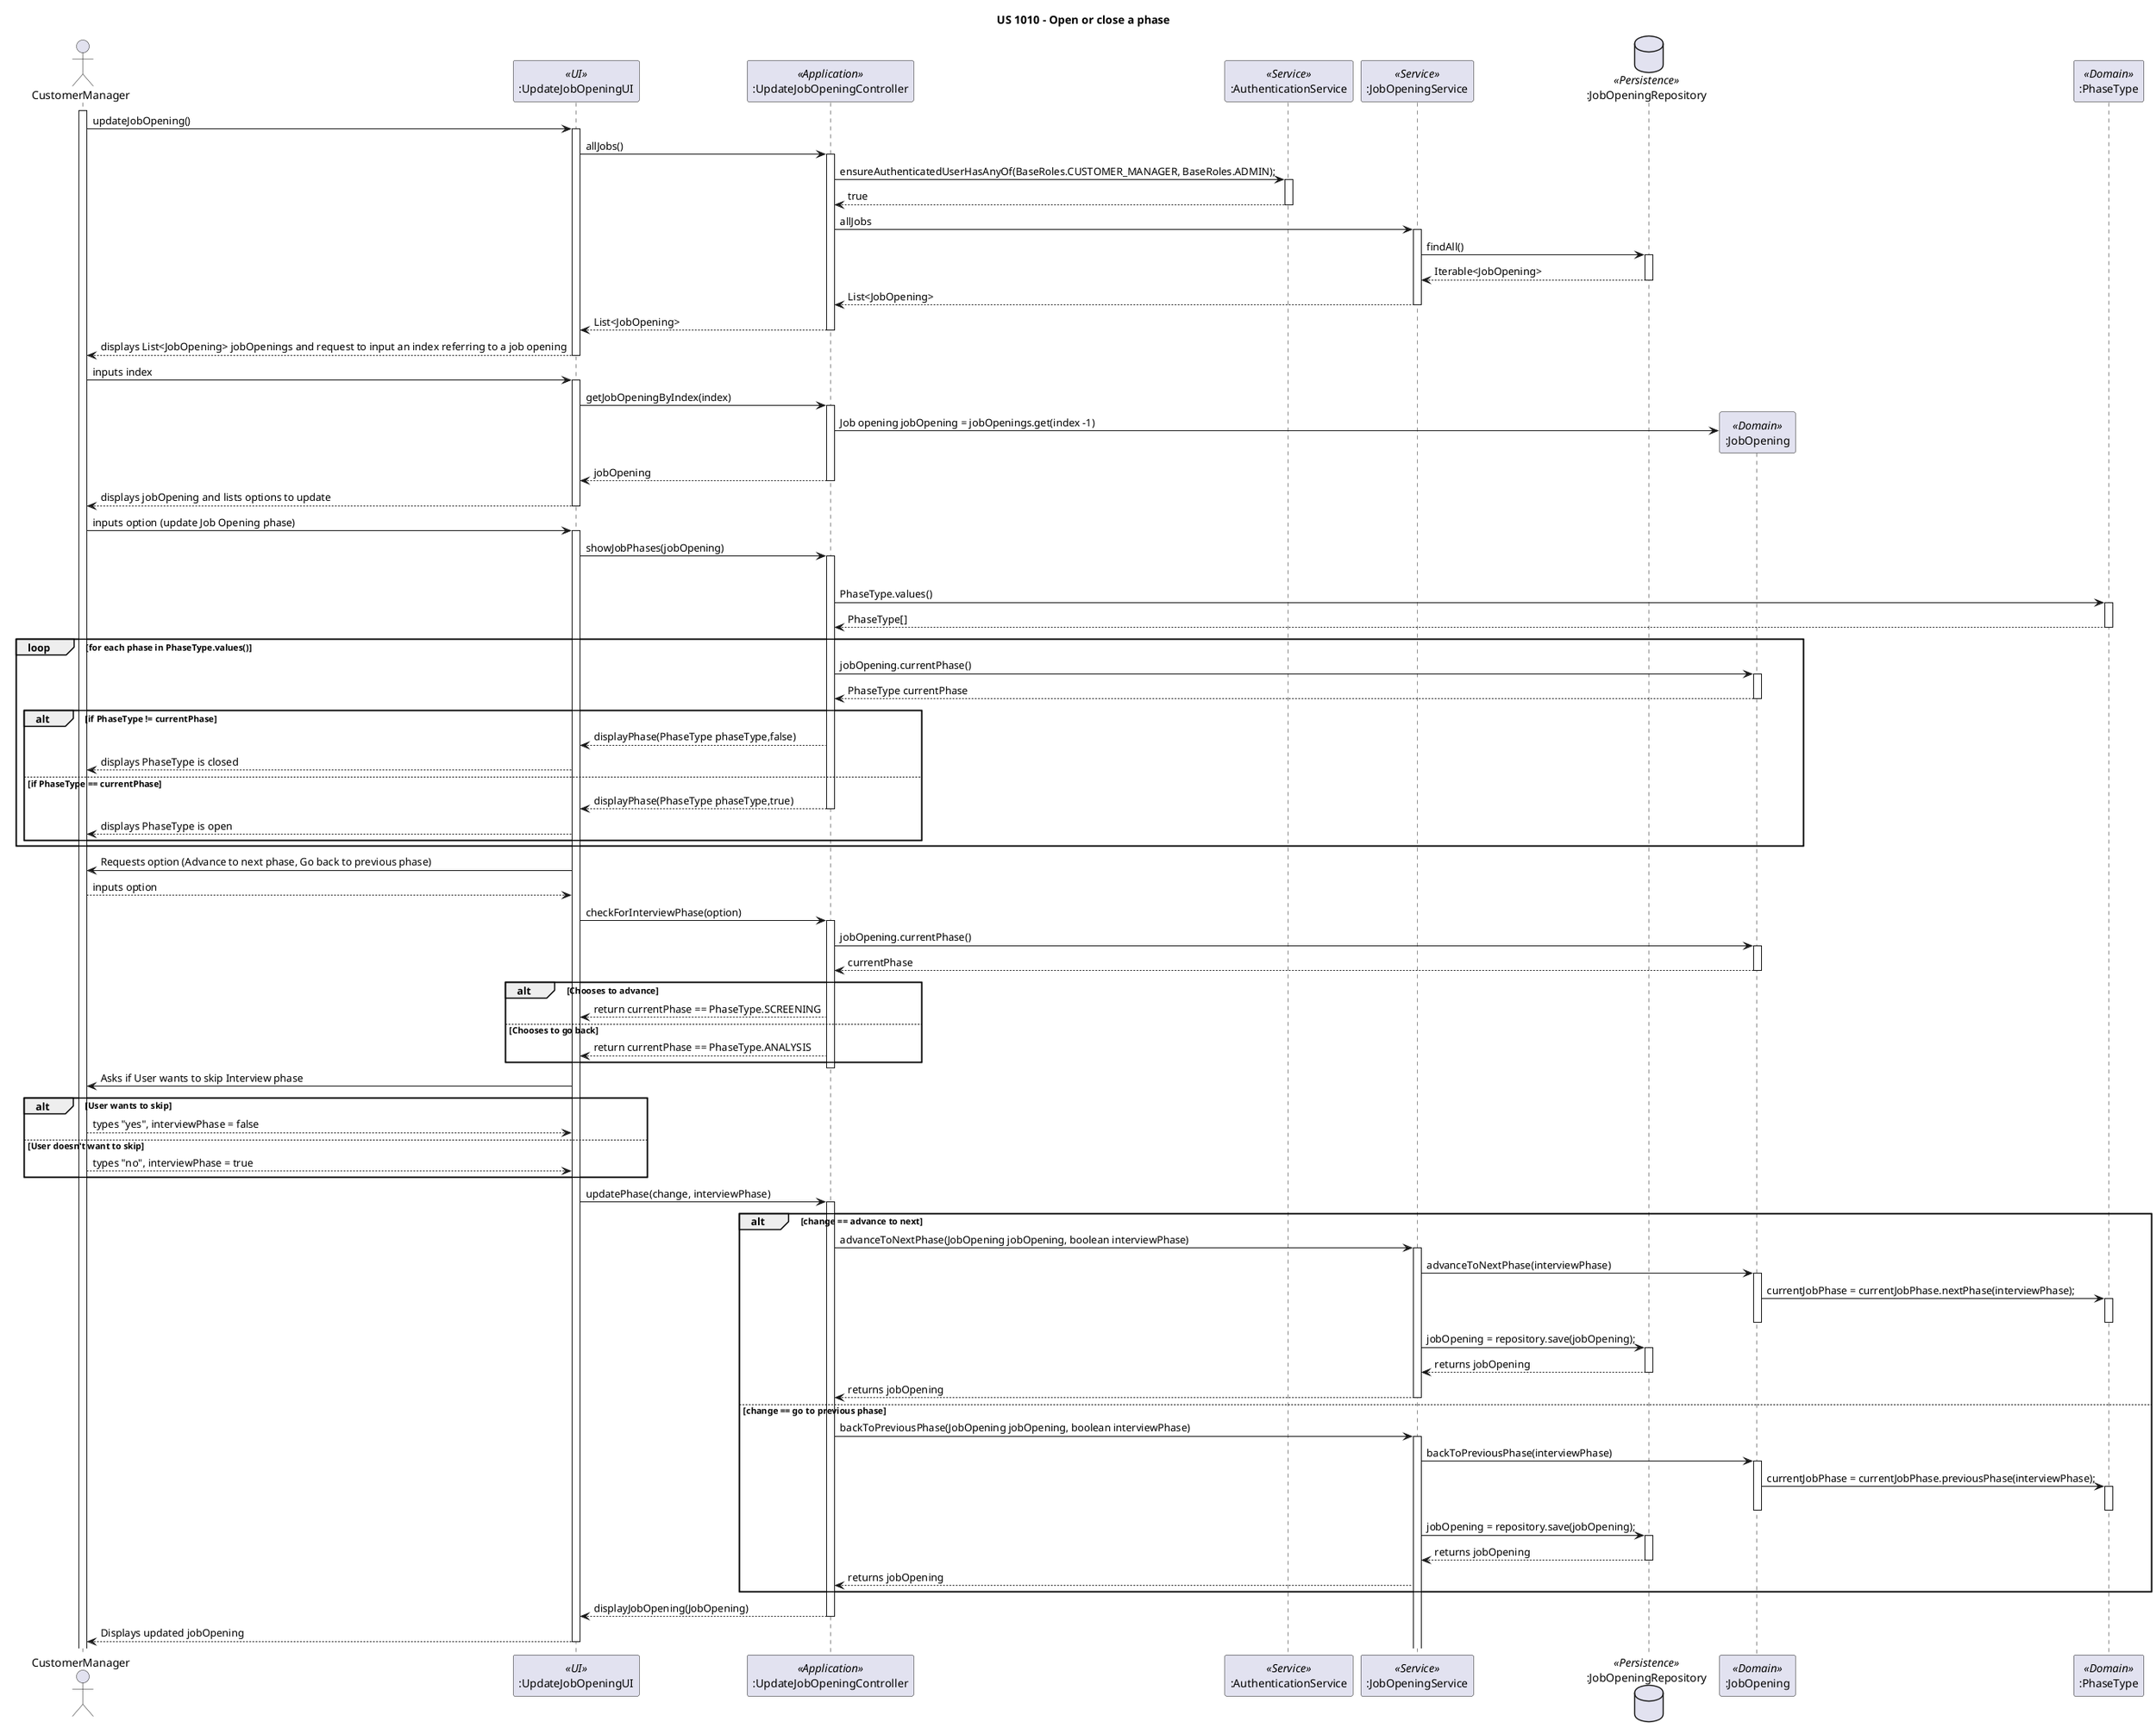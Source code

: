 @startuml

title US 1010 - Open or close a phase

actor "CustomerManager" as CM
participant ":UpdateJobOpeningUI" as UI <<UI>>
participant ":UpdateJobOpeningController" as Controller <<Application>>
participant ":AuthenticationService" as AuthzService <<Service>>
participant ":JobOpeningService" as JOService <<Service>>
database ":JobOpeningRepository" as JORepo <<Persistence>>
participant ":JobOpening" as JobOpening <<Domain>>
participant ":PhaseType" as PhaseType <<Domain>>



activate CM
CM -> UI : updateJobOpening()
activate UI
UI -> Controller : allJobs()
activate Controller
Controller -> AuthzService : ensureAuthenticatedUserHasAnyOf(BaseRoles.CUSTOMER_MANAGER, BaseRoles.ADMIN);
activate AuthzService
AuthzService --> Controller : true
deactivate AuthzService
Controller -> JOService : allJobs
activate JOService
JOService -> JORepo : findAll()
activate JORepo
JORepo --> JOService : Iterable<JobOpening>
deactivate JORepo
JOService --> Controller : List<JobOpening>
deactivate JOService
Controller --> UI : List<JobOpening>
deactivate Controller
UI --> CM : displays List<JobOpening> jobOpenings and request to input an index referring to a job opening
deactivate UI
CM -> UI : inputs index
activate UI

UI -> Controller : getJobOpeningByIndex(index)
activate Controller
create JobOpening
Controller -> JobOpening: Job opening jobOpening = jobOpenings.get(index -1)
Controller --> UI : jobOpening
deactivate Controller
UI --> CM : displays jobOpening and lists options to update
deactivate UI
CM -> UI : inputs option (update Job Opening phase)
activate UI
UI -> Controller : showJobPhases(jobOpening)
activate Controller
loop for each phase in PhaseType.values()
Controller -> PhaseType: PhaseType.values()
activate PhaseType

PhaseType --> Controller : PhaseType[]
deactivate PhaseType
loop for each phase in PhaseType.values()
Controller -> JobOpening : jobOpening.currentPhase()
activate JobOpening

JobOpening --> Controller : PhaseType currentPhase
deactivate JobOpening
alt if PhaseType != currentPhase
Controller --> UI : displayPhase(PhaseType phaseType,false)
UI --> CM : displays PhaseType is closed
else if PhaseType == currentPhase
Controller --> UI : displayPhase(PhaseType phaseType,true)
deactivate Controller
UI --> CM : displays PhaseType is open
end

end
UI -> CM : Requests option (Advance to next phase, Go back to previous phase)
CM --> UI : inputs option
UI -> Controller: checkForInterviewPhase(option)
activate Controller

Controller -> JobOpening: jobOpening.currentPhase()
activate JobOpening

JobOpening --> Controller: currentPhase
deactivate JobOpening
alt Chooses to advance
Controller --> UI : return currentPhase == PhaseType.SCREENING
else Chooses to go back
Controller --> UI : return currentPhase == PhaseType.ANALYSIS
end
deactivate Controller
UI -> CM: Asks if User wants to skip Interview phase
alt User wants to skip
CM --> UI: types "yes", interviewPhase = false
else User doesn't want to skip
CM --> UI: types "no", interviewPhase = true
end
UI -> Controller: updatePhase(change, interviewPhase)
activate Controller
alt change == advance to next
Controller -> JOService: advanceToNextPhase(JobOpening jobOpening, boolean interviewPhase)
activate JOService

JOService -> JobOpening: advanceToNextPhase(interviewPhase)
activate JobOpening

JobOpening -> PhaseType: currentJobPhase = currentJobPhase.nextPhase(interviewPhase);
activate PhaseType
deactivate PhaseType

deactivate JobOpening

JOService -> JORepo:  jobOpening = repository.save(jobOpening);
activate JORepo
JORepo --> JOService: returns jobOpening
deactivate JORepo
JOService --> Controller: returns jobOpening
deactivate JOService
else change == go to previous phase

Controller -> JOService: backToPreviousPhase(JobOpening jobOpening, boolean interviewPhase)
activate JOService

JOService -> JobOpening: backToPreviousPhase(interviewPhase)
activate JobOpening

JobOpening -> PhaseType: currentJobPhase = currentJobPhase.previousPhase(interviewPhase);
activate PhaseType
deactivate PhaseType

deactivate JobOpening

JOService -> JORepo:  jobOpening = repository.save(jobOpening);
activate JORepo
JORepo --> JOService: returns jobOpening
deactivate JORepo
JOService --> Controller: returns jobOpening
end
Controller --> UI: displayJobOpening(JobOpening)
deactivate Controller
UI --> CM: Displays updated jobOpening
deactivate UI




@enduml
